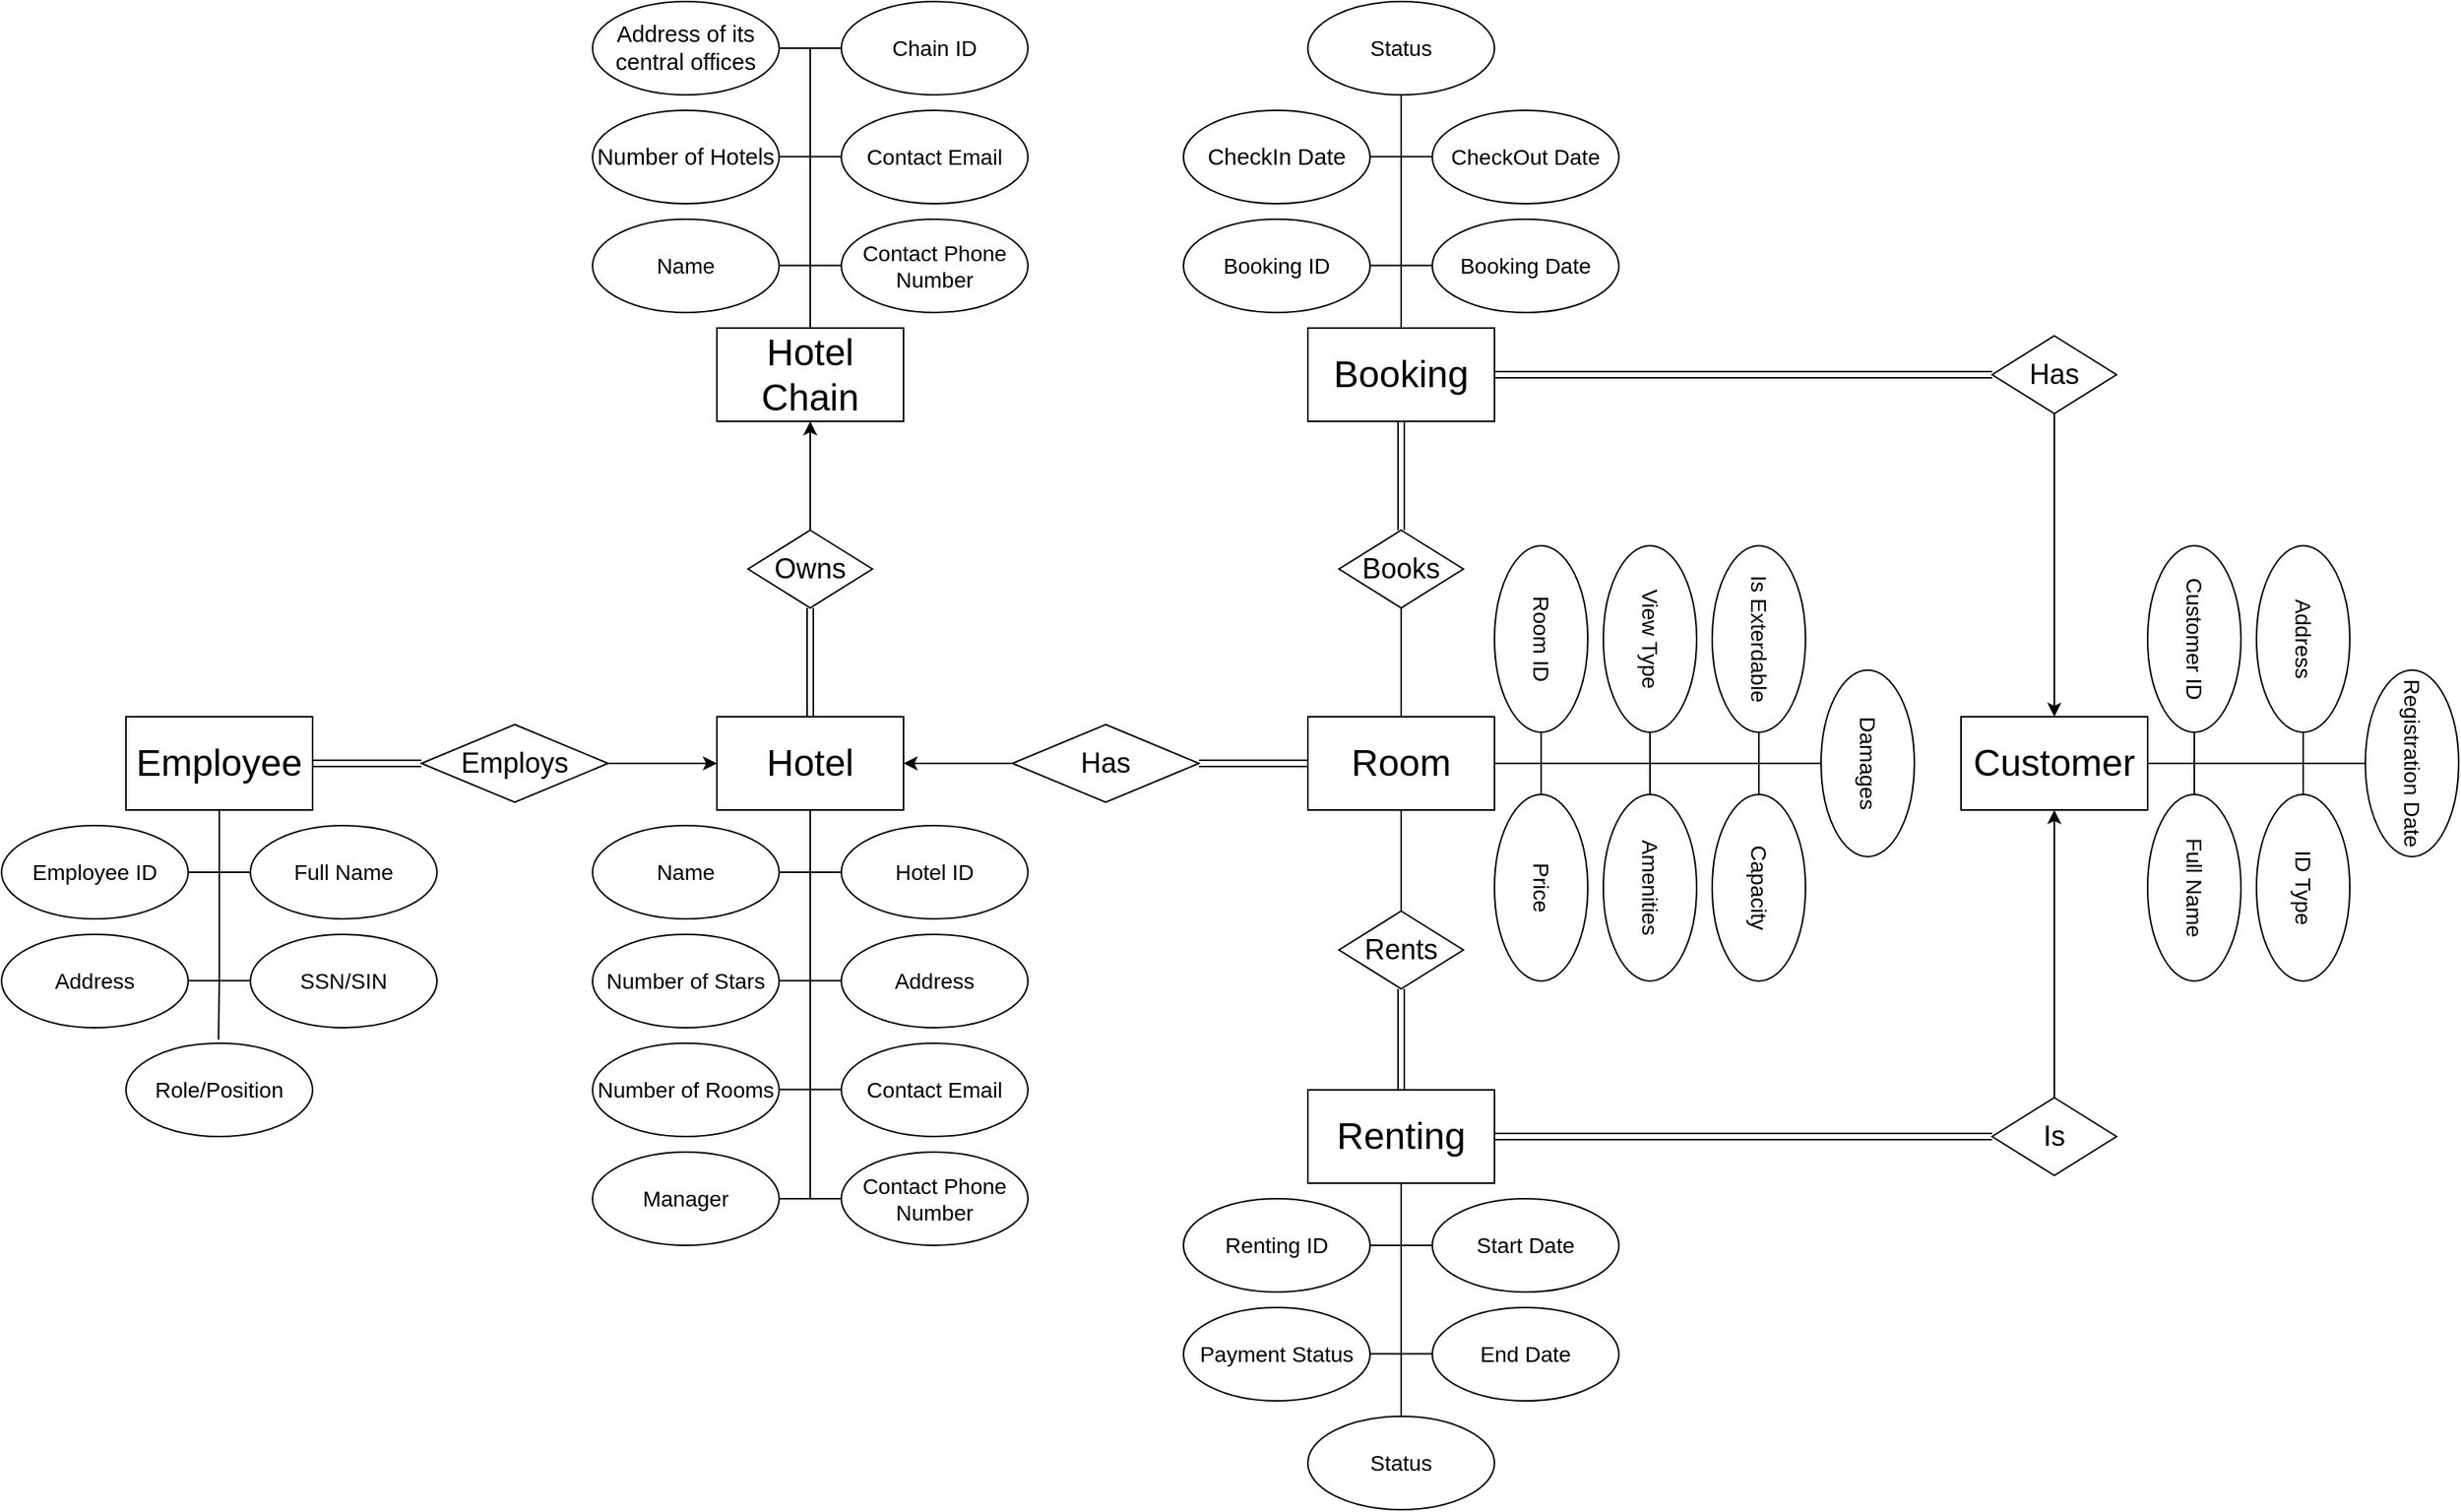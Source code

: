 <mxfile version="24.8.1">
  <diagram name="Page-1" id="YgdbFq6y4hTvsVNCq2CM">
    <mxGraphModel dx="3384" dy="1186" grid="1" gridSize="10" guides="1" tooltips="1" connect="1" arrows="1" fold="1" page="1" pageScale="1" pageWidth="850" pageHeight="1100" math="0" shadow="0">
      <root>
        <mxCell id="0" />
        <mxCell id="1" parent="0" />
        <mxCell id="x0AtSMN2B3MsgTTcqNLT-1" value="&lt;font style=&quot;font-size: 24px;&quot;&gt;Hotel Chain&lt;/font&gt;" style="rounded=0;whiteSpace=wrap;html=1;" vertex="1" parent="1">
          <mxGeometry x="340" y="330" width="120" height="60" as="geometry" />
        </mxCell>
        <mxCell id="x0AtSMN2B3MsgTTcqNLT-2" value="&lt;span id=&quot;docs-internal-guid-1732860f-7fff-1e20-06ae-a68eb9c9d7e9&quot;&gt;&lt;span style=&quot;font-size: 11pt; font-family: Arial, sans-serif; background-color: transparent; font-variant-numeric: normal; font-variant-east-asian: normal; font-variant-alternates: normal; font-variant-position: normal; vertical-align: baseline; white-space-collapse: preserve;&quot;&gt;Address of its central offices&lt;/span&gt;&lt;/span&gt;" style="ellipse;whiteSpace=wrap;html=1;" vertex="1" parent="1">
          <mxGeometry x="260" y="120" width="120" height="60" as="geometry" />
        </mxCell>
        <mxCell id="x0AtSMN2B3MsgTTcqNLT-3" value="&lt;span id=&quot;docs-internal-guid-682e48af-7fff-8a9f-41f8-385f8e114bf9&quot;&gt;&lt;span style=&quot;font-size: 11pt; font-family: Arial, sans-serif; background-color: transparent; font-variant-numeric: normal; font-variant-east-asian: normal; font-variant-alternates: normal; font-variant-position: normal; vertical-align: baseline; white-space-collapse: preserve;&quot;&gt;Number of Hotels&lt;/span&gt;&lt;/span&gt;" style="ellipse;whiteSpace=wrap;html=1;" vertex="1" parent="1">
          <mxGeometry x="260" y="190" width="120" height="60" as="geometry" />
        </mxCell>
        <mxCell id="x0AtSMN2B3MsgTTcqNLT-5" value="&lt;font style=&quot;font-size: 14px;&quot;&gt;Name&lt;/font&gt;" style="ellipse;whiteSpace=wrap;html=1;" vertex="1" parent="1">
          <mxGeometry x="260" y="260" width="120" height="60" as="geometry" />
        </mxCell>
        <mxCell id="x0AtSMN2B3MsgTTcqNLT-6" value="&lt;font style=&quot;font-size: 14px;&quot;&gt;Chain ID&lt;/font&gt;" style="ellipse;whiteSpace=wrap;html=1;" vertex="1" parent="1">
          <mxGeometry x="420" y="120" width="120" height="60" as="geometry" />
        </mxCell>
        <mxCell id="x0AtSMN2B3MsgTTcqNLT-8" value="&lt;font style=&quot;font-size: 14px;&quot;&gt;Contact Email&lt;/font&gt;" style="ellipse;whiteSpace=wrap;html=1;" vertex="1" parent="1">
          <mxGeometry x="420" y="190" width="120" height="60" as="geometry" />
        </mxCell>
        <mxCell id="x0AtSMN2B3MsgTTcqNLT-9" value="&lt;span style=&quot;font-size: 14px;&quot;&gt;Contact Phone Number&lt;/span&gt;" style="ellipse;whiteSpace=wrap;html=1;" vertex="1" parent="1">
          <mxGeometry x="420" y="260" width="120" height="60" as="geometry" />
        </mxCell>
        <mxCell id="x0AtSMN2B3MsgTTcqNLT-10" value="" style="endArrow=none;html=1;rounded=0;exitX=1;exitY=0.5;exitDx=0;exitDy=0;entryX=0.5;entryY=0;entryDx=0;entryDy=0;" edge="1" parent="1" source="x0AtSMN2B3MsgTTcqNLT-2" target="x0AtSMN2B3MsgTTcqNLT-1">
          <mxGeometry width="50" height="50" relative="1" as="geometry">
            <mxPoint x="480" y="300" as="sourcePoint" />
            <mxPoint x="530" y="250" as="targetPoint" />
            <Array as="points">
              <mxPoint x="400" y="150" />
            </Array>
          </mxGeometry>
        </mxCell>
        <mxCell id="x0AtSMN2B3MsgTTcqNLT-11" value="" style="endArrow=none;html=1;rounded=0;entryX=0;entryY=0.5;entryDx=0;entryDy=0;" edge="1" parent="1" target="x0AtSMN2B3MsgTTcqNLT-6">
          <mxGeometry width="50" height="50" relative="1" as="geometry">
            <mxPoint x="400" y="150" as="sourcePoint" />
            <mxPoint x="530" y="250" as="targetPoint" />
          </mxGeometry>
        </mxCell>
        <mxCell id="x0AtSMN2B3MsgTTcqNLT-12" value="" style="endArrow=none;html=1;rounded=0;entryX=0;entryY=0.5;entryDx=0;entryDy=0;" edge="1" parent="1">
          <mxGeometry width="50" height="50" relative="1" as="geometry">
            <mxPoint x="400" y="219.76" as="sourcePoint" />
            <mxPoint x="420" y="219.76" as="targetPoint" />
          </mxGeometry>
        </mxCell>
        <mxCell id="x0AtSMN2B3MsgTTcqNLT-13" value="" style="endArrow=none;html=1;rounded=0;entryX=0;entryY=0.5;entryDx=0;entryDy=0;" edge="1" parent="1">
          <mxGeometry width="50" height="50" relative="1" as="geometry">
            <mxPoint x="400" y="289.76" as="sourcePoint" />
            <mxPoint x="420" y="289.76" as="targetPoint" />
          </mxGeometry>
        </mxCell>
        <mxCell id="x0AtSMN2B3MsgTTcqNLT-14" value="" style="endArrow=none;html=1;rounded=0;entryX=0;entryY=0.5;entryDx=0;entryDy=0;" edge="1" parent="1">
          <mxGeometry width="50" height="50" relative="1" as="geometry">
            <mxPoint x="380" y="289.76" as="sourcePoint" />
            <mxPoint x="400" y="289.76" as="targetPoint" />
          </mxGeometry>
        </mxCell>
        <mxCell id="x0AtSMN2B3MsgTTcqNLT-15" value="" style="endArrow=none;html=1;rounded=0;entryX=0;entryY=0.5;entryDx=0;entryDy=0;" edge="1" parent="1">
          <mxGeometry width="50" height="50" relative="1" as="geometry">
            <mxPoint x="380" y="219.76" as="sourcePoint" />
            <mxPoint x="400" y="219.76" as="targetPoint" />
          </mxGeometry>
        </mxCell>
        <mxCell id="x0AtSMN2B3MsgTTcqNLT-16" value="&lt;font style=&quot;font-size: 18px;&quot;&gt;Owns&lt;/font&gt;" style="rhombus;whiteSpace=wrap;html=1;" vertex="1" parent="1">
          <mxGeometry x="360" y="460" width="80" height="50" as="geometry" />
        </mxCell>
        <mxCell id="x0AtSMN2B3MsgTTcqNLT-17" value="&lt;font style=&quot;font-size: 24px;&quot;&gt;Hotel&lt;/font&gt;" style="whiteSpace=wrap;html=1;" vertex="1" parent="1">
          <mxGeometry x="340" y="580" width="120" height="60" as="geometry" />
        </mxCell>
        <mxCell id="x0AtSMN2B3MsgTTcqNLT-21" value="&lt;span style=&quot;font-size: 14px;&quot;&gt;Hotel ID&lt;/span&gt;" style="ellipse;whiteSpace=wrap;html=1;" vertex="1" parent="1">
          <mxGeometry x="420" y="650" width="120" height="60" as="geometry" />
        </mxCell>
        <mxCell id="x0AtSMN2B3MsgTTcqNLT-22" value="&lt;span style=&quot;font-size: 14px;&quot;&gt;Number of Stars&lt;/span&gt;" style="ellipse;whiteSpace=wrap;html=1;" vertex="1" parent="1">
          <mxGeometry x="260" y="720" width="120" height="60" as="geometry" />
        </mxCell>
        <mxCell id="x0AtSMN2B3MsgTTcqNLT-23" value="&lt;span style=&quot;font-size: 14px;&quot;&gt;Number of Rooms&lt;/span&gt;" style="ellipse;whiteSpace=wrap;html=1;" vertex="1" parent="1">
          <mxGeometry x="260" y="790" width="120" height="60" as="geometry" />
        </mxCell>
        <mxCell id="x0AtSMN2B3MsgTTcqNLT-24" value="&lt;span style=&quot;font-size: 14px;&quot;&gt;Address&lt;/span&gt;" style="ellipse;whiteSpace=wrap;html=1;" vertex="1" parent="1">
          <mxGeometry x="420" y="720" width="120" height="60" as="geometry" />
        </mxCell>
        <mxCell id="x0AtSMN2B3MsgTTcqNLT-26" value="&lt;font style=&quot;font-size: 14px;&quot;&gt;Contact Email&lt;/font&gt;" style="ellipse;whiteSpace=wrap;html=1;" vertex="1" parent="1">
          <mxGeometry x="420" y="790" width="120" height="60" as="geometry" />
        </mxCell>
        <mxCell id="x0AtSMN2B3MsgTTcqNLT-27" value="&lt;span style=&quot;font-size: 14px;&quot;&gt;Contact Phone Number&lt;/span&gt;" style="ellipse;whiteSpace=wrap;html=1;" vertex="1" parent="1">
          <mxGeometry x="420" y="860" width="120" height="60" as="geometry" />
        </mxCell>
        <mxCell id="x0AtSMN2B3MsgTTcqNLT-28" value="&lt;span style=&quot;font-size: 14px;&quot;&gt;Manager&lt;/span&gt;" style="ellipse;whiteSpace=wrap;html=1;" vertex="1" parent="1">
          <mxGeometry x="260" y="860" width="120" height="60" as="geometry" />
        </mxCell>
        <mxCell id="x0AtSMN2B3MsgTTcqNLT-29" value="&lt;span style=&quot;font-size: 14px;&quot;&gt;Name&lt;/span&gt;" style="ellipse;whiteSpace=wrap;html=1;" vertex="1" parent="1">
          <mxGeometry x="260" y="650" width="120" height="60" as="geometry" />
        </mxCell>
        <mxCell id="x0AtSMN2B3MsgTTcqNLT-30" value="" style="endArrow=none;html=1;rounded=0;exitX=1;exitY=0.5;exitDx=0;exitDy=0;entryX=0.5;entryY=0;entryDx=0;entryDy=0;" edge="1" parent="1">
          <mxGeometry width="50" height="50" relative="1" as="geometry">
            <mxPoint x="380" y="680" as="sourcePoint" />
            <mxPoint x="400" y="860" as="targetPoint" />
            <Array as="points">
              <mxPoint x="400" y="680" />
            </Array>
          </mxGeometry>
        </mxCell>
        <mxCell id="x0AtSMN2B3MsgTTcqNLT-31" value="" style="endArrow=none;html=1;rounded=0;entryX=0;entryY=0.5;entryDx=0;entryDy=0;" edge="1" parent="1">
          <mxGeometry width="50" height="50" relative="1" as="geometry">
            <mxPoint x="400" y="680" as="sourcePoint" />
            <mxPoint x="420" y="680" as="targetPoint" />
          </mxGeometry>
        </mxCell>
        <mxCell id="x0AtSMN2B3MsgTTcqNLT-32" value="" style="endArrow=none;html=1;rounded=0;entryX=0;entryY=0.5;entryDx=0;entryDy=0;" edge="1" parent="1">
          <mxGeometry width="50" height="50" relative="1" as="geometry">
            <mxPoint x="400" y="749.76" as="sourcePoint" />
            <mxPoint x="420" y="749.76" as="targetPoint" />
          </mxGeometry>
        </mxCell>
        <mxCell id="x0AtSMN2B3MsgTTcqNLT-33" value="" style="endArrow=none;html=1;rounded=0;entryX=0;entryY=0.5;entryDx=0;entryDy=0;" edge="1" parent="1">
          <mxGeometry width="50" height="50" relative="1" as="geometry">
            <mxPoint x="400" y="819.76" as="sourcePoint" />
            <mxPoint x="420" y="819.76" as="targetPoint" />
          </mxGeometry>
        </mxCell>
        <mxCell id="x0AtSMN2B3MsgTTcqNLT-34" value="" style="endArrow=none;html=1;rounded=0;entryX=0;entryY=0.5;entryDx=0;entryDy=0;" edge="1" parent="1">
          <mxGeometry width="50" height="50" relative="1" as="geometry">
            <mxPoint x="380" y="819.76" as="sourcePoint" />
            <mxPoint x="400" y="819.76" as="targetPoint" />
          </mxGeometry>
        </mxCell>
        <mxCell id="x0AtSMN2B3MsgTTcqNLT-35" value="" style="endArrow=none;html=1;rounded=0;entryX=0;entryY=0.5;entryDx=0;entryDy=0;" edge="1" parent="1">
          <mxGeometry width="50" height="50" relative="1" as="geometry">
            <mxPoint x="380" y="749.76" as="sourcePoint" />
            <mxPoint x="400" y="749.76" as="targetPoint" />
          </mxGeometry>
        </mxCell>
        <mxCell id="x0AtSMN2B3MsgTTcqNLT-36" value="" style="endArrow=none;html=1;rounded=0;exitX=1;exitY=0.5;exitDx=0;exitDy=0;entryX=0;entryY=0.5;entryDx=0;entryDy=0;" edge="1" parent="1" source="x0AtSMN2B3MsgTTcqNLT-28" target="x0AtSMN2B3MsgTTcqNLT-27">
          <mxGeometry width="50" height="50" relative="1" as="geometry">
            <mxPoint x="400" y="740" as="sourcePoint" />
            <mxPoint x="450" y="690" as="targetPoint" />
          </mxGeometry>
        </mxCell>
        <mxCell id="x0AtSMN2B3MsgTTcqNLT-37" value="" style="endArrow=none;html=1;rounded=0;entryX=0.5;entryY=1;entryDx=0;entryDy=0;" edge="1" parent="1" target="x0AtSMN2B3MsgTTcqNLT-17">
          <mxGeometry width="50" height="50" relative="1" as="geometry">
            <mxPoint x="400" y="890" as="sourcePoint" />
            <mxPoint x="450" y="690" as="targetPoint" />
          </mxGeometry>
        </mxCell>
        <mxCell id="x0AtSMN2B3MsgTTcqNLT-38" value="&lt;font style=&quot;font-size: 24px;&quot;&gt;Employee&lt;/font&gt;" style="whiteSpace=wrap;html=1;" vertex="1" parent="1">
          <mxGeometry x="-40" y="580" width="120" height="60" as="geometry" />
        </mxCell>
        <mxCell id="x0AtSMN2B3MsgTTcqNLT-39" value="&lt;font style=&quot;font-size: 18px;&quot;&gt;Employs&lt;/font&gt;" style="rhombus;whiteSpace=wrap;html=1;" vertex="1" parent="1">
          <mxGeometry x="150" y="585" width="120" height="50" as="geometry" />
        </mxCell>
        <mxCell id="x0AtSMN2B3MsgTTcqNLT-43" value="&lt;font style=&quot;font-size: 24px;&quot;&gt;Room&lt;/font&gt;" style="whiteSpace=wrap;html=1;" vertex="1" parent="1">
          <mxGeometry x="720" y="580" width="120" height="60" as="geometry" />
        </mxCell>
        <mxCell id="x0AtSMN2B3MsgTTcqNLT-45" value="&lt;font style=&quot;font-size: 18px;&quot;&gt;Has&lt;/font&gt;" style="rhombus;whiteSpace=wrap;html=1;" vertex="1" parent="1">
          <mxGeometry x="530" y="585" width="120" height="50" as="geometry" />
        </mxCell>
        <mxCell id="x0AtSMN2B3MsgTTcqNLT-50" value="&lt;font style=&quot;font-size: 24px;&quot;&gt;Booking&lt;/font&gt;" style="whiteSpace=wrap;html=1;" vertex="1" parent="1">
          <mxGeometry x="720" y="330" width="120" height="60" as="geometry" />
        </mxCell>
        <mxCell id="x0AtSMN2B3MsgTTcqNLT-51" value="&lt;font style=&quot;font-size: 24px;&quot;&gt;Renting&lt;/font&gt;" style="whiteSpace=wrap;html=1;" vertex="1" parent="1">
          <mxGeometry x="720" y="820" width="120" height="60" as="geometry" />
        </mxCell>
        <mxCell id="x0AtSMN2B3MsgTTcqNLT-52" value="&lt;font style=&quot;font-size: 24px;&quot;&gt;Customer&lt;/font&gt;" style="whiteSpace=wrap;html=1;" vertex="1" parent="1">
          <mxGeometry x="1140" y="580" width="120" height="60" as="geometry" />
        </mxCell>
        <mxCell id="x0AtSMN2B3MsgTTcqNLT-55" value="&lt;font style=&quot;font-size: 18px;&quot;&gt;Rents&lt;/font&gt;" style="rhombus;whiteSpace=wrap;html=1;" vertex="1" parent="1">
          <mxGeometry x="740" y="705" width="80" height="50" as="geometry" />
        </mxCell>
        <mxCell id="x0AtSMN2B3MsgTTcqNLT-58" value="&lt;font style=&quot;font-size: 18px;&quot;&gt;Books&lt;/font&gt;" style="rhombus;whiteSpace=wrap;html=1;" vertex="1" parent="1">
          <mxGeometry x="740" y="460" width="80" height="50" as="geometry" />
        </mxCell>
        <mxCell id="x0AtSMN2B3MsgTTcqNLT-64" value="&lt;font style=&quot;font-size: 18px;&quot;&gt;Has&lt;/font&gt;" style="rhombus;whiteSpace=wrap;html=1;" vertex="1" parent="1">
          <mxGeometry x="1160" y="335" width="80" height="50" as="geometry" />
        </mxCell>
        <mxCell id="x0AtSMN2B3MsgTTcqNLT-68" value="&lt;font style=&quot;font-size: 18px;&quot;&gt;Is&lt;/font&gt;" style="rhombus;whiteSpace=wrap;html=1;" vertex="1" parent="1">
          <mxGeometry x="1160" y="825" width="80" height="50" as="geometry" />
        </mxCell>
        <mxCell id="x0AtSMN2B3MsgTTcqNLT-72" value="&lt;span style=&quot;font-size: 14px;&quot;&gt;Room ID&lt;/span&gt;" style="ellipse;whiteSpace=wrap;html=1;rotation=90;" vertex="1" parent="1">
          <mxGeometry x="810" y="500" width="120" height="60" as="geometry" />
        </mxCell>
        <mxCell id="x0AtSMN2B3MsgTTcqNLT-73" value="&lt;span style=&quot;font-size: 14px;&quot;&gt;Price&lt;/span&gt;" style="ellipse;whiteSpace=wrap;html=1;rotation=90;" vertex="1" parent="1">
          <mxGeometry x="810" y="660" width="120" height="60" as="geometry" />
        </mxCell>
        <mxCell id="x0AtSMN2B3MsgTTcqNLT-74" value="&lt;span style=&quot;font-size: 14px;&quot;&gt;Amenities&lt;/span&gt;" style="ellipse;whiteSpace=wrap;html=1;rotation=90;" vertex="1" parent="1">
          <mxGeometry x="880" y="660" width="120" height="60" as="geometry" />
        </mxCell>
        <mxCell id="x0AtSMN2B3MsgTTcqNLT-75" value="&lt;span style=&quot;font-size: 14px;&quot;&gt;Capacity&lt;/span&gt;" style="ellipse;whiteSpace=wrap;html=1;rotation=90;" vertex="1" parent="1">
          <mxGeometry x="950" y="660" width="120" height="60" as="geometry" />
        </mxCell>
        <mxCell id="x0AtSMN2B3MsgTTcqNLT-77" value="&lt;span style=&quot;font-size: 14px;&quot;&gt;View Type&lt;/span&gt;" style="ellipse;whiteSpace=wrap;html=1;rotation=90;" vertex="1" parent="1">
          <mxGeometry x="880" y="500" width="120" height="60" as="geometry" />
        </mxCell>
        <mxCell id="x0AtSMN2B3MsgTTcqNLT-78" value="&lt;span style=&quot;font-size: 14px;&quot;&gt;Is Exterdable&lt;/span&gt;" style="ellipse;whiteSpace=wrap;html=1;rotation=90;" vertex="1" parent="1">
          <mxGeometry x="950" y="500" width="120" height="60" as="geometry" />
        </mxCell>
        <mxCell id="x0AtSMN2B3MsgTTcqNLT-79" value="&lt;span style=&quot;font-size: 14px;&quot;&gt;Damages&lt;/span&gt;" style="ellipse;whiteSpace=wrap;html=1;rotation=90;" vertex="1" parent="1">
          <mxGeometry x="1020" y="580" width="120" height="60" as="geometry" />
        </mxCell>
        <mxCell id="x0AtSMN2B3MsgTTcqNLT-80" value="" style="endArrow=none;html=1;rounded=0;entryX=0.5;entryY=1;entryDx=0;entryDy=0;exitX=1;exitY=0.5;exitDx=0;exitDy=0;" edge="1" parent="1" source="x0AtSMN2B3MsgTTcqNLT-43" target="x0AtSMN2B3MsgTTcqNLT-79">
          <mxGeometry width="50" height="50" relative="1" as="geometry">
            <mxPoint x="800" y="590" as="sourcePoint" />
            <mxPoint x="850" y="540" as="targetPoint" />
          </mxGeometry>
        </mxCell>
        <mxCell id="x0AtSMN2B3MsgTTcqNLT-81" value="" style="endArrow=none;html=1;rounded=0;exitX=1;exitY=0.5;exitDx=0;exitDy=0;entryX=0;entryY=0.5;entryDx=0;entryDy=0;" edge="1" parent="1" source="x0AtSMN2B3MsgTTcqNLT-78" target="x0AtSMN2B3MsgTTcqNLT-75">
          <mxGeometry width="50" height="50" relative="1" as="geometry">
            <mxPoint x="1000" y="620" as="sourcePoint" />
            <mxPoint x="1050" y="570" as="targetPoint" />
          </mxGeometry>
        </mxCell>
        <mxCell id="x0AtSMN2B3MsgTTcqNLT-82" value="" style="endArrow=none;html=1;rounded=0;exitX=1;exitY=0.5;exitDx=0;exitDy=0;entryX=0;entryY=0.5;entryDx=0;entryDy=0;" edge="1" parent="1" source="x0AtSMN2B3MsgTTcqNLT-77" target="x0AtSMN2B3MsgTTcqNLT-74">
          <mxGeometry width="50" height="50" relative="1" as="geometry">
            <mxPoint x="1000" y="620" as="sourcePoint" />
            <mxPoint x="1050" y="570" as="targetPoint" />
          </mxGeometry>
        </mxCell>
        <mxCell id="x0AtSMN2B3MsgTTcqNLT-83" value="" style="endArrow=none;html=1;rounded=0;exitX=0;exitY=0.5;exitDx=0;exitDy=0;entryX=1;entryY=0.5;entryDx=0;entryDy=0;" edge="1" parent="1" source="x0AtSMN2B3MsgTTcqNLT-73" target="x0AtSMN2B3MsgTTcqNLT-72">
          <mxGeometry width="50" height="50" relative="1" as="geometry">
            <mxPoint x="1000" y="620" as="sourcePoint" />
            <mxPoint x="1050" y="570" as="targetPoint" />
          </mxGeometry>
        </mxCell>
        <mxCell id="x0AtSMN2B3MsgTTcqNLT-84" value="&lt;span style=&quot;font-size: 14px;&quot;&gt;Customer ID&lt;/span&gt;" style="ellipse;whiteSpace=wrap;html=1;rotation=90;" vertex="1" parent="1">
          <mxGeometry x="1230" y="500" width="120" height="60" as="geometry" />
        </mxCell>
        <mxCell id="x0AtSMN2B3MsgTTcqNLT-85" value="&lt;span style=&quot;font-size: 14px;&quot;&gt;Full Name&lt;/span&gt;" style="ellipse;whiteSpace=wrap;html=1;rotation=90;" vertex="1" parent="1">
          <mxGeometry x="1230" y="660" width="120" height="60" as="geometry" />
        </mxCell>
        <mxCell id="x0AtSMN2B3MsgTTcqNLT-86" value="&lt;span style=&quot;font-size: 14px;&quot;&gt;ID Type&lt;/span&gt;" style="ellipse;whiteSpace=wrap;html=1;rotation=90;" vertex="1" parent="1">
          <mxGeometry x="1300" y="660" width="120" height="60" as="geometry" />
        </mxCell>
        <mxCell id="x0AtSMN2B3MsgTTcqNLT-88" value="&lt;span style=&quot;font-size: 14px;&quot;&gt;Address&lt;/span&gt;" style="ellipse;whiteSpace=wrap;html=1;rotation=90;" vertex="1" parent="1">
          <mxGeometry x="1300" y="500" width="120" height="60" as="geometry" />
        </mxCell>
        <mxCell id="x0AtSMN2B3MsgTTcqNLT-90" value="&lt;span style=&quot;font-size: 14px;&quot;&gt;Registration Date&lt;/span&gt;" style="ellipse;whiteSpace=wrap;html=1;rotation=90;" vertex="1" parent="1">
          <mxGeometry x="1370" y="580" width="120" height="60" as="geometry" />
        </mxCell>
        <mxCell id="x0AtSMN2B3MsgTTcqNLT-91" value="" style="endArrow=none;html=1;rounded=0;entryX=0.5;entryY=1;entryDx=0;entryDy=0;exitX=1;exitY=0.5;exitDx=0;exitDy=0;" edge="1" parent="1" target="x0AtSMN2B3MsgTTcqNLT-90">
          <mxGeometry width="50" height="50" relative="1" as="geometry">
            <mxPoint x="1260" y="610" as="sourcePoint" />
            <mxPoint x="1270" y="540" as="targetPoint" />
          </mxGeometry>
        </mxCell>
        <mxCell id="x0AtSMN2B3MsgTTcqNLT-93" value="" style="endArrow=none;html=1;rounded=0;exitX=1;exitY=0.5;exitDx=0;exitDy=0;entryX=0;entryY=0.5;entryDx=0;entryDy=0;" edge="1" parent="1" source="x0AtSMN2B3MsgTTcqNLT-88" target="x0AtSMN2B3MsgTTcqNLT-86">
          <mxGeometry width="50" height="50" relative="1" as="geometry">
            <mxPoint x="1420" y="620" as="sourcePoint" />
            <mxPoint x="1470" y="570" as="targetPoint" />
          </mxGeometry>
        </mxCell>
        <mxCell id="x0AtSMN2B3MsgTTcqNLT-94" value="" style="endArrow=none;html=1;rounded=0;exitX=0;exitY=0.5;exitDx=0;exitDy=0;entryX=1;entryY=0.5;entryDx=0;entryDy=0;" edge="1" parent="1" source="x0AtSMN2B3MsgTTcqNLT-85" target="x0AtSMN2B3MsgTTcqNLT-84">
          <mxGeometry width="50" height="50" relative="1" as="geometry">
            <mxPoint x="1420" y="620" as="sourcePoint" />
            <mxPoint x="1470" y="570" as="targetPoint" />
          </mxGeometry>
        </mxCell>
        <mxCell id="x0AtSMN2B3MsgTTcqNLT-96" value="&lt;span id=&quot;docs-internal-guid-682e48af-7fff-8a9f-41f8-385f8e114bf9&quot;&gt;&lt;span style=&quot;font-size: 11pt; font-family: Arial, sans-serif; background-color: transparent; font-variant-numeric: normal; font-variant-east-asian: normal; font-variant-alternates: normal; font-variant-position: normal; vertical-align: baseline; white-space-collapse: preserve;&quot;&gt;CheckIn Date&lt;/span&gt;&lt;/span&gt;" style="ellipse;whiteSpace=wrap;html=1;" vertex="1" parent="1">
          <mxGeometry x="640" y="190" width="120" height="60" as="geometry" />
        </mxCell>
        <mxCell id="x0AtSMN2B3MsgTTcqNLT-97" value="&lt;font style=&quot;font-size: 14px;&quot;&gt;Booking ID&lt;/font&gt;" style="ellipse;whiteSpace=wrap;html=1;" vertex="1" parent="1">
          <mxGeometry x="640" y="260" width="120" height="60" as="geometry" />
        </mxCell>
        <mxCell id="x0AtSMN2B3MsgTTcqNLT-98" value="&lt;font style=&quot;font-size: 14px;&quot;&gt;Status&lt;/font&gt;" style="ellipse;whiteSpace=wrap;html=1;" vertex="1" parent="1">
          <mxGeometry x="720" y="120" width="120" height="60" as="geometry" />
        </mxCell>
        <mxCell id="x0AtSMN2B3MsgTTcqNLT-99" value="&lt;font style=&quot;font-size: 14px;&quot;&gt;CheckOut Date&lt;/font&gt;" style="ellipse;whiteSpace=wrap;html=1;" vertex="1" parent="1">
          <mxGeometry x="800" y="190" width="120" height="60" as="geometry" />
        </mxCell>
        <mxCell id="x0AtSMN2B3MsgTTcqNLT-100" value="&lt;span style=&quot;font-size: 14px;&quot;&gt;Booking Date&lt;/span&gt;" style="ellipse;whiteSpace=wrap;html=1;" vertex="1" parent="1">
          <mxGeometry x="800" y="260" width="120" height="60" as="geometry" />
        </mxCell>
        <mxCell id="x0AtSMN2B3MsgTTcqNLT-103" value="" style="endArrow=none;html=1;rounded=0;entryX=0;entryY=0.5;entryDx=0;entryDy=0;" edge="1" parent="1">
          <mxGeometry width="50" height="50" relative="1" as="geometry">
            <mxPoint x="780" y="219.76" as="sourcePoint" />
            <mxPoint x="800" y="219.76" as="targetPoint" />
          </mxGeometry>
        </mxCell>
        <mxCell id="x0AtSMN2B3MsgTTcqNLT-104" value="" style="endArrow=none;html=1;rounded=0;entryX=0;entryY=0.5;entryDx=0;entryDy=0;" edge="1" parent="1">
          <mxGeometry width="50" height="50" relative="1" as="geometry">
            <mxPoint x="780" y="289.76" as="sourcePoint" />
            <mxPoint x="800" y="289.76" as="targetPoint" />
          </mxGeometry>
        </mxCell>
        <mxCell id="x0AtSMN2B3MsgTTcqNLT-105" value="" style="endArrow=none;html=1;rounded=0;entryX=0;entryY=0.5;entryDx=0;entryDy=0;" edge="1" parent="1">
          <mxGeometry width="50" height="50" relative="1" as="geometry">
            <mxPoint x="760" y="289.76" as="sourcePoint" />
            <mxPoint x="780" y="289.76" as="targetPoint" />
          </mxGeometry>
        </mxCell>
        <mxCell id="x0AtSMN2B3MsgTTcqNLT-106" value="" style="endArrow=none;html=1;rounded=0;entryX=0;entryY=0.5;entryDx=0;entryDy=0;" edge="1" parent="1">
          <mxGeometry width="50" height="50" relative="1" as="geometry">
            <mxPoint x="760" y="219.76" as="sourcePoint" />
            <mxPoint x="780" y="219.76" as="targetPoint" />
          </mxGeometry>
        </mxCell>
        <mxCell id="x0AtSMN2B3MsgTTcqNLT-107" value="" style="endArrow=none;html=1;rounded=0;exitX=0.5;exitY=0;exitDx=0;exitDy=0;entryX=0.5;entryY=1;entryDx=0;entryDy=0;" edge="1" parent="1" source="x0AtSMN2B3MsgTTcqNLT-50" target="x0AtSMN2B3MsgTTcqNLT-98">
          <mxGeometry width="50" height="50" relative="1" as="geometry">
            <mxPoint x="960" y="400" as="sourcePoint" />
            <mxPoint x="1010" y="350" as="targetPoint" />
          </mxGeometry>
        </mxCell>
        <mxCell id="x0AtSMN2B3MsgTTcqNLT-108" value="&lt;span style=&quot;font-size: 14px;&quot;&gt;Start Date&lt;/span&gt;" style="ellipse;whiteSpace=wrap;html=1;" vertex="1" parent="1">
          <mxGeometry x="800" y="890" width="120" height="60" as="geometry" />
        </mxCell>
        <mxCell id="x0AtSMN2B3MsgTTcqNLT-109" value="&lt;span style=&quot;font-size: 14px;&quot;&gt;Payment Status&lt;/span&gt;" style="ellipse;whiteSpace=wrap;html=1;" vertex="1" parent="1">
          <mxGeometry x="640" y="960" width="120" height="60" as="geometry" />
        </mxCell>
        <mxCell id="x0AtSMN2B3MsgTTcqNLT-111" value="&lt;span style=&quot;font-size: 14px;&quot;&gt;End Date&lt;/span&gt;" style="ellipse;whiteSpace=wrap;html=1;" vertex="1" parent="1">
          <mxGeometry x="800" y="960" width="120" height="60" as="geometry" />
        </mxCell>
        <mxCell id="x0AtSMN2B3MsgTTcqNLT-115" value="&lt;span style=&quot;font-size: 14px;&quot;&gt;Renting ID&lt;/span&gt;" style="ellipse;whiteSpace=wrap;html=1;" vertex="1" parent="1">
          <mxGeometry x="640" y="890" width="120" height="60" as="geometry" />
        </mxCell>
        <mxCell id="x0AtSMN2B3MsgTTcqNLT-117" value="" style="endArrow=none;html=1;rounded=0;entryX=0;entryY=0.5;entryDx=0;entryDy=0;" edge="1" parent="1">
          <mxGeometry width="50" height="50" relative="1" as="geometry">
            <mxPoint x="780" y="920" as="sourcePoint" />
            <mxPoint x="800" y="920" as="targetPoint" />
          </mxGeometry>
        </mxCell>
        <mxCell id="x0AtSMN2B3MsgTTcqNLT-118" value="" style="endArrow=none;html=1;rounded=0;entryX=0;entryY=0.5;entryDx=0;entryDy=0;" edge="1" parent="1">
          <mxGeometry width="50" height="50" relative="1" as="geometry">
            <mxPoint x="780" y="989.76" as="sourcePoint" />
            <mxPoint x="800" y="989.76" as="targetPoint" />
          </mxGeometry>
        </mxCell>
        <mxCell id="x0AtSMN2B3MsgTTcqNLT-121" value="" style="endArrow=none;html=1;rounded=0;entryX=0;entryY=0.5;entryDx=0;entryDy=0;" edge="1" parent="1">
          <mxGeometry width="50" height="50" relative="1" as="geometry">
            <mxPoint x="760" y="989.76" as="sourcePoint" />
            <mxPoint x="780" y="989.76" as="targetPoint" />
          </mxGeometry>
        </mxCell>
        <mxCell id="x0AtSMN2B3MsgTTcqNLT-124" value="" style="endArrow=none;html=1;rounded=0;exitX=0.5;exitY=1;exitDx=0;exitDy=0;" edge="1" parent="1" source="x0AtSMN2B3MsgTTcqNLT-51">
          <mxGeometry width="50" height="50" relative="1" as="geometry">
            <mxPoint x="880" y="1000" as="sourcePoint" />
            <mxPoint x="780" y="990" as="targetPoint" />
          </mxGeometry>
        </mxCell>
        <mxCell id="x0AtSMN2B3MsgTTcqNLT-125" value="" style="endArrow=none;html=1;rounded=0;exitX=1;exitY=0.5;exitDx=0;exitDy=0;" edge="1" parent="1" source="x0AtSMN2B3MsgTTcqNLT-115">
          <mxGeometry width="50" height="50" relative="1" as="geometry">
            <mxPoint x="880" y="830" as="sourcePoint" />
            <mxPoint x="780" y="920" as="targetPoint" />
          </mxGeometry>
        </mxCell>
        <mxCell id="x0AtSMN2B3MsgTTcqNLT-128" value="&lt;span style=&quot;font-size: 14px;&quot;&gt;Full Name&lt;/span&gt;" style="ellipse;whiteSpace=wrap;html=1;" vertex="1" parent="1">
          <mxGeometry x="40" y="650" width="120" height="60" as="geometry" />
        </mxCell>
        <mxCell id="x0AtSMN2B3MsgTTcqNLT-129" value="&lt;span style=&quot;font-size: 14px;&quot;&gt;Address&lt;/span&gt;" style="ellipse;whiteSpace=wrap;html=1;" vertex="1" parent="1">
          <mxGeometry x="-120" y="720" width="120" height="60" as="geometry" />
        </mxCell>
        <mxCell id="x0AtSMN2B3MsgTTcqNLT-130" value="&lt;span style=&quot;font-size: 14px;&quot;&gt;SSN/SIN&lt;/span&gt;" style="ellipse;whiteSpace=wrap;html=1;" vertex="1" parent="1">
          <mxGeometry x="40" y="720" width="120" height="60" as="geometry" />
        </mxCell>
        <mxCell id="x0AtSMN2B3MsgTTcqNLT-131" value="&lt;span style=&quot;font-size: 14px;&quot;&gt;Employee ID&lt;/span&gt;" style="ellipse;whiteSpace=wrap;html=1;" vertex="1" parent="1">
          <mxGeometry x="-120" y="650" width="120" height="60" as="geometry" />
        </mxCell>
        <mxCell id="x0AtSMN2B3MsgTTcqNLT-132" value="" style="endArrow=none;html=1;rounded=0;entryX=0;entryY=0.5;entryDx=0;entryDy=0;" edge="1" parent="1">
          <mxGeometry width="50" height="50" relative="1" as="geometry">
            <mxPoint x="20" y="680" as="sourcePoint" />
            <mxPoint x="40" y="680" as="targetPoint" />
          </mxGeometry>
        </mxCell>
        <mxCell id="x0AtSMN2B3MsgTTcqNLT-133" value="" style="endArrow=none;html=1;rounded=0;entryX=0;entryY=0.5;entryDx=0;entryDy=0;" edge="1" parent="1">
          <mxGeometry width="50" height="50" relative="1" as="geometry">
            <mxPoint x="20" y="749.76" as="sourcePoint" />
            <mxPoint x="40" y="749.76" as="targetPoint" />
          </mxGeometry>
        </mxCell>
        <mxCell id="x0AtSMN2B3MsgTTcqNLT-134" value="" style="endArrow=none;html=1;rounded=0;entryX=0;entryY=0.5;entryDx=0;entryDy=0;" edge="1" parent="1">
          <mxGeometry width="50" height="50" relative="1" as="geometry">
            <mxPoint y="749.76" as="sourcePoint" />
            <mxPoint x="20" y="749.76" as="targetPoint" />
          </mxGeometry>
        </mxCell>
        <mxCell id="x0AtSMN2B3MsgTTcqNLT-135" value="" style="endArrow=none;html=1;rounded=0;exitX=0.5;exitY=1;exitDx=0;exitDy=0;" edge="1" parent="1">
          <mxGeometry width="50" height="50" relative="1" as="geometry">
            <mxPoint x="20" y="640" as="sourcePoint" />
            <mxPoint x="20" y="750" as="targetPoint" />
          </mxGeometry>
        </mxCell>
        <mxCell id="x0AtSMN2B3MsgTTcqNLT-136" value="" style="endArrow=none;html=1;rounded=0;exitX=1;exitY=0.5;exitDx=0;exitDy=0;" edge="1" parent="1" source="x0AtSMN2B3MsgTTcqNLT-131">
          <mxGeometry width="50" height="50" relative="1" as="geometry">
            <mxPoint x="120" y="590" as="sourcePoint" />
            <mxPoint x="20" y="680" as="targetPoint" />
          </mxGeometry>
        </mxCell>
        <mxCell id="x0AtSMN2B3MsgTTcqNLT-137" value="&lt;span style=&quot;font-size: 14px;&quot;&gt;Role/Position&lt;/span&gt;" style="ellipse;whiteSpace=wrap;html=1;" vertex="1" parent="1">
          <mxGeometry x="-40" y="790" width="120" height="60" as="geometry" />
        </mxCell>
        <mxCell id="x0AtSMN2B3MsgTTcqNLT-138" value="" style="endArrow=none;html=1;rounded=0;entryX=0.496;entryY=-0.04;entryDx=0;entryDy=0;entryPerimeter=0;" edge="1" parent="1" target="x0AtSMN2B3MsgTTcqNLT-137">
          <mxGeometry width="50" height="50" relative="1" as="geometry">
            <mxPoint x="20" y="750" as="sourcePoint" />
            <mxPoint x="80" y="700" as="targetPoint" />
          </mxGeometry>
        </mxCell>
        <mxCell id="x0AtSMN2B3MsgTTcqNLT-157" value="" style="endArrow=classic;html=1;rounded=0;entryX=0.5;entryY=1;entryDx=0;entryDy=0;exitX=0.5;exitY=0;exitDx=0;exitDy=0;" edge="1" parent="1" source="x0AtSMN2B3MsgTTcqNLT-16" target="x0AtSMN2B3MsgTTcqNLT-1">
          <mxGeometry width="50" height="50" relative="1" as="geometry">
            <mxPoint x="500" y="590" as="sourcePoint" />
            <mxPoint x="550" y="540" as="targetPoint" />
          </mxGeometry>
        </mxCell>
        <mxCell id="x0AtSMN2B3MsgTTcqNLT-158" value="" style="endArrow=none;html=1;rounded=0;exitX=0.5;exitY=0;exitDx=0;exitDy=0;entryX=0.5;entryY=1;entryDx=0;entryDy=0;shape=link;" edge="1" parent="1" source="x0AtSMN2B3MsgTTcqNLT-17" target="x0AtSMN2B3MsgTTcqNLT-16">
          <mxGeometry width="50" height="50" relative="1" as="geometry">
            <mxPoint x="500" y="590" as="sourcePoint" />
            <mxPoint x="550" y="540" as="targetPoint" />
          </mxGeometry>
        </mxCell>
        <mxCell id="x0AtSMN2B3MsgTTcqNLT-159" value="" style="endArrow=classic;html=1;rounded=0;exitX=1;exitY=0.5;exitDx=0;exitDy=0;entryX=0;entryY=0.5;entryDx=0;entryDy=0;" edge="1" parent="1" source="x0AtSMN2B3MsgTTcqNLT-39" target="x0AtSMN2B3MsgTTcqNLT-17">
          <mxGeometry width="50" height="50" relative="1" as="geometry">
            <mxPoint x="500" y="590" as="sourcePoint" />
            <mxPoint x="550" y="540" as="targetPoint" />
          </mxGeometry>
        </mxCell>
        <mxCell id="x0AtSMN2B3MsgTTcqNLT-160" value="" style="endArrow=none;html=1;rounded=0;exitX=1;exitY=0.5;exitDx=0;exitDy=0;entryX=0;entryY=0.5;entryDx=0;entryDy=0;shape=link;" edge="1" parent="1" source="x0AtSMN2B3MsgTTcqNLT-38" target="x0AtSMN2B3MsgTTcqNLT-39">
          <mxGeometry width="50" height="50" relative="1" as="geometry">
            <mxPoint x="500" y="590" as="sourcePoint" />
            <mxPoint x="550" y="540" as="targetPoint" />
          </mxGeometry>
        </mxCell>
        <mxCell id="x0AtSMN2B3MsgTTcqNLT-161" value="" style="endArrow=classic;html=1;rounded=0;entryX=1;entryY=0.5;entryDx=0;entryDy=0;exitX=0;exitY=0.5;exitDx=0;exitDy=0;" edge="1" parent="1" source="x0AtSMN2B3MsgTTcqNLT-45" target="x0AtSMN2B3MsgTTcqNLT-17">
          <mxGeometry width="50" height="50" relative="1" as="geometry">
            <mxPoint x="860" y="590" as="sourcePoint" />
            <mxPoint x="910" y="540" as="targetPoint" />
          </mxGeometry>
        </mxCell>
        <mxCell id="x0AtSMN2B3MsgTTcqNLT-162" value="" style="endArrow=none;html=1;rounded=0;exitX=1;exitY=0.5;exitDx=0;exitDy=0;entryX=0;entryY=0.5;entryDx=0;entryDy=0;shape=link;" edge="1" parent="1" source="x0AtSMN2B3MsgTTcqNLT-45" target="x0AtSMN2B3MsgTTcqNLT-43">
          <mxGeometry width="50" height="50" relative="1" as="geometry">
            <mxPoint x="860" y="590" as="sourcePoint" />
            <mxPoint x="910" y="540" as="targetPoint" />
          </mxGeometry>
        </mxCell>
        <mxCell id="x0AtSMN2B3MsgTTcqNLT-164" value="" style="endArrow=none;html=1;rounded=0;exitX=0.5;exitY=0;exitDx=0;exitDy=0;entryX=0.5;entryY=1;entryDx=0;entryDy=0;" edge="1" parent="1" source="x0AtSMN2B3MsgTTcqNLT-43" target="x0AtSMN2B3MsgTTcqNLT-58">
          <mxGeometry width="50" height="50" relative="1" as="geometry">
            <mxPoint x="860" y="590" as="sourcePoint" />
            <mxPoint x="910" y="540" as="targetPoint" />
          </mxGeometry>
        </mxCell>
        <mxCell id="x0AtSMN2B3MsgTTcqNLT-165" value="" style="endArrow=none;html=1;rounded=0;entryX=0.5;entryY=1;entryDx=0;entryDy=0;exitX=0.5;exitY=0;exitDx=0;exitDy=0;shape=link;" edge="1" parent="1" source="x0AtSMN2B3MsgTTcqNLT-58" target="x0AtSMN2B3MsgTTcqNLT-50">
          <mxGeometry width="50" height="50" relative="1" as="geometry">
            <mxPoint x="860" y="590" as="sourcePoint" />
            <mxPoint x="910" y="540" as="targetPoint" />
          </mxGeometry>
        </mxCell>
        <mxCell id="x0AtSMN2B3MsgTTcqNLT-167" value="" style="endArrow=none;html=1;rounded=0;exitX=0.5;exitY=1;exitDx=0;exitDy=0;entryX=0.5;entryY=0;entryDx=0;entryDy=0;" edge="1" parent="1" source="x0AtSMN2B3MsgTTcqNLT-43" target="x0AtSMN2B3MsgTTcqNLT-55">
          <mxGeometry width="50" height="50" relative="1" as="geometry">
            <mxPoint x="860" y="770" as="sourcePoint" />
            <mxPoint x="910" y="720" as="targetPoint" />
          </mxGeometry>
        </mxCell>
        <mxCell id="x0AtSMN2B3MsgTTcqNLT-168" value="" style="endArrow=none;html=1;rounded=0;exitX=0.5;exitY=1;exitDx=0;exitDy=0;entryX=0.5;entryY=0;entryDx=0;entryDy=0;shape=link;" edge="1" parent="1" source="x0AtSMN2B3MsgTTcqNLT-55" target="x0AtSMN2B3MsgTTcqNLT-51">
          <mxGeometry width="50" height="50" relative="1" as="geometry">
            <mxPoint x="790" y="650" as="sourcePoint" />
            <mxPoint x="790" y="715" as="targetPoint" />
          </mxGeometry>
        </mxCell>
        <mxCell id="x0AtSMN2B3MsgTTcqNLT-169" value="" style="endArrow=none;html=1;rounded=0;exitX=1;exitY=0.5;exitDx=0;exitDy=0;entryX=0;entryY=0.5;entryDx=0;entryDy=0;shape=link;" edge="1" parent="1" source="x0AtSMN2B3MsgTTcqNLT-50" target="x0AtSMN2B3MsgTTcqNLT-64">
          <mxGeometry width="50" height="50" relative="1" as="geometry">
            <mxPoint x="870" y="400" as="sourcePoint" />
            <mxPoint x="920" y="350" as="targetPoint" />
          </mxGeometry>
        </mxCell>
        <mxCell id="x0AtSMN2B3MsgTTcqNLT-171" value="" style="endArrow=none;html=1;rounded=0;exitX=1;exitY=0.5;exitDx=0;exitDy=0;entryX=0;entryY=0.5;entryDx=0;entryDy=0;shape=link;" edge="1" parent="1" source="x0AtSMN2B3MsgTTcqNLT-51" target="x0AtSMN2B3MsgTTcqNLT-68">
          <mxGeometry width="50" height="50" relative="1" as="geometry">
            <mxPoint x="860" y="850" as="sourcePoint" />
            <mxPoint x="910" y="800" as="targetPoint" />
          </mxGeometry>
        </mxCell>
        <mxCell id="x0AtSMN2B3MsgTTcqNLT-173" value="" style="endArrow=classic;html=1;rounded=0;exitX=0.5;exitY=1;exitDx=0;exitDy=0;entryX=0.5;entryY=0;entryDx=0;entryDy=0;" edge="1" parent="1" source="x0AtSMN2B3MsgTTcqNLT-64" target="x0AtSMN2B3MsgTTcqNLT-52">
          <mxGeometry width="50" height="50" relative="1" as="geometry">
            <mxPoint x="860" y="510" as="sourcePoint" />
            <mxPoint x="910" y="460" as="targetPoint" />
          </mxGeometry>
        </mxCell>
        <mxCell id="x0AtSMN2B3MsgTTcqNLT-174" value="" style="endArrow=classic;html=1;rounded=0;entryX=0.5;entryY=1;entryDx=0;entryDy=0;exitX=0.5;exitY=0;exitDx=0;exitDy=0;" edge="1" parent="1" source="x0AtSMN2B3MsgTTcqNLT-68" target="x0AtSMN2B3MsgTTcqNLT-52">
          <mxGeometry width="50" height="50" relative="1" as="geometry">
            <mxPoint x="860" y="850" as="sourcePoint" />
            <mxPoint x="910" y="800" as="targetPoint" />
          </mxGeometry>
        </mxCell>
        <mxCell id="x0AtSMN2B3MsgTTcqNLT-175" value="&lt;font style=&quot;font-size: 14px;&quot;&gt;Status&lt;/font&gt;" style="ellipse;whiteSpace=wrap;html=1;" vertex="1" parent="1">
          <mxGeometry x="720" y="1030" width="120" height="60" as="geometry" />
        </mxCell>
        <mxCell id="x0AtSMN2B3MsgTTcqNLT-176" value="" style="endArrow=none;html=1;rounded=0;entryX=0.5;entryY=0;entryDx=0;entryDy=0;" edge="1" parent="1" target="x0AtSMN2B3MsgTTcqNLT-175">
          <mxGeometry width="50" height="50" relative="1" as="geometry">
            <mxPoint x="780" y="990" as="sourcePoint" />
            <mxPoint x="840" y="940" as="targetPoint" />
          </mxGeometry>
        </mxCell>
      </root>
    </mxGraphModel>
  </diagram>
</mxfile>
